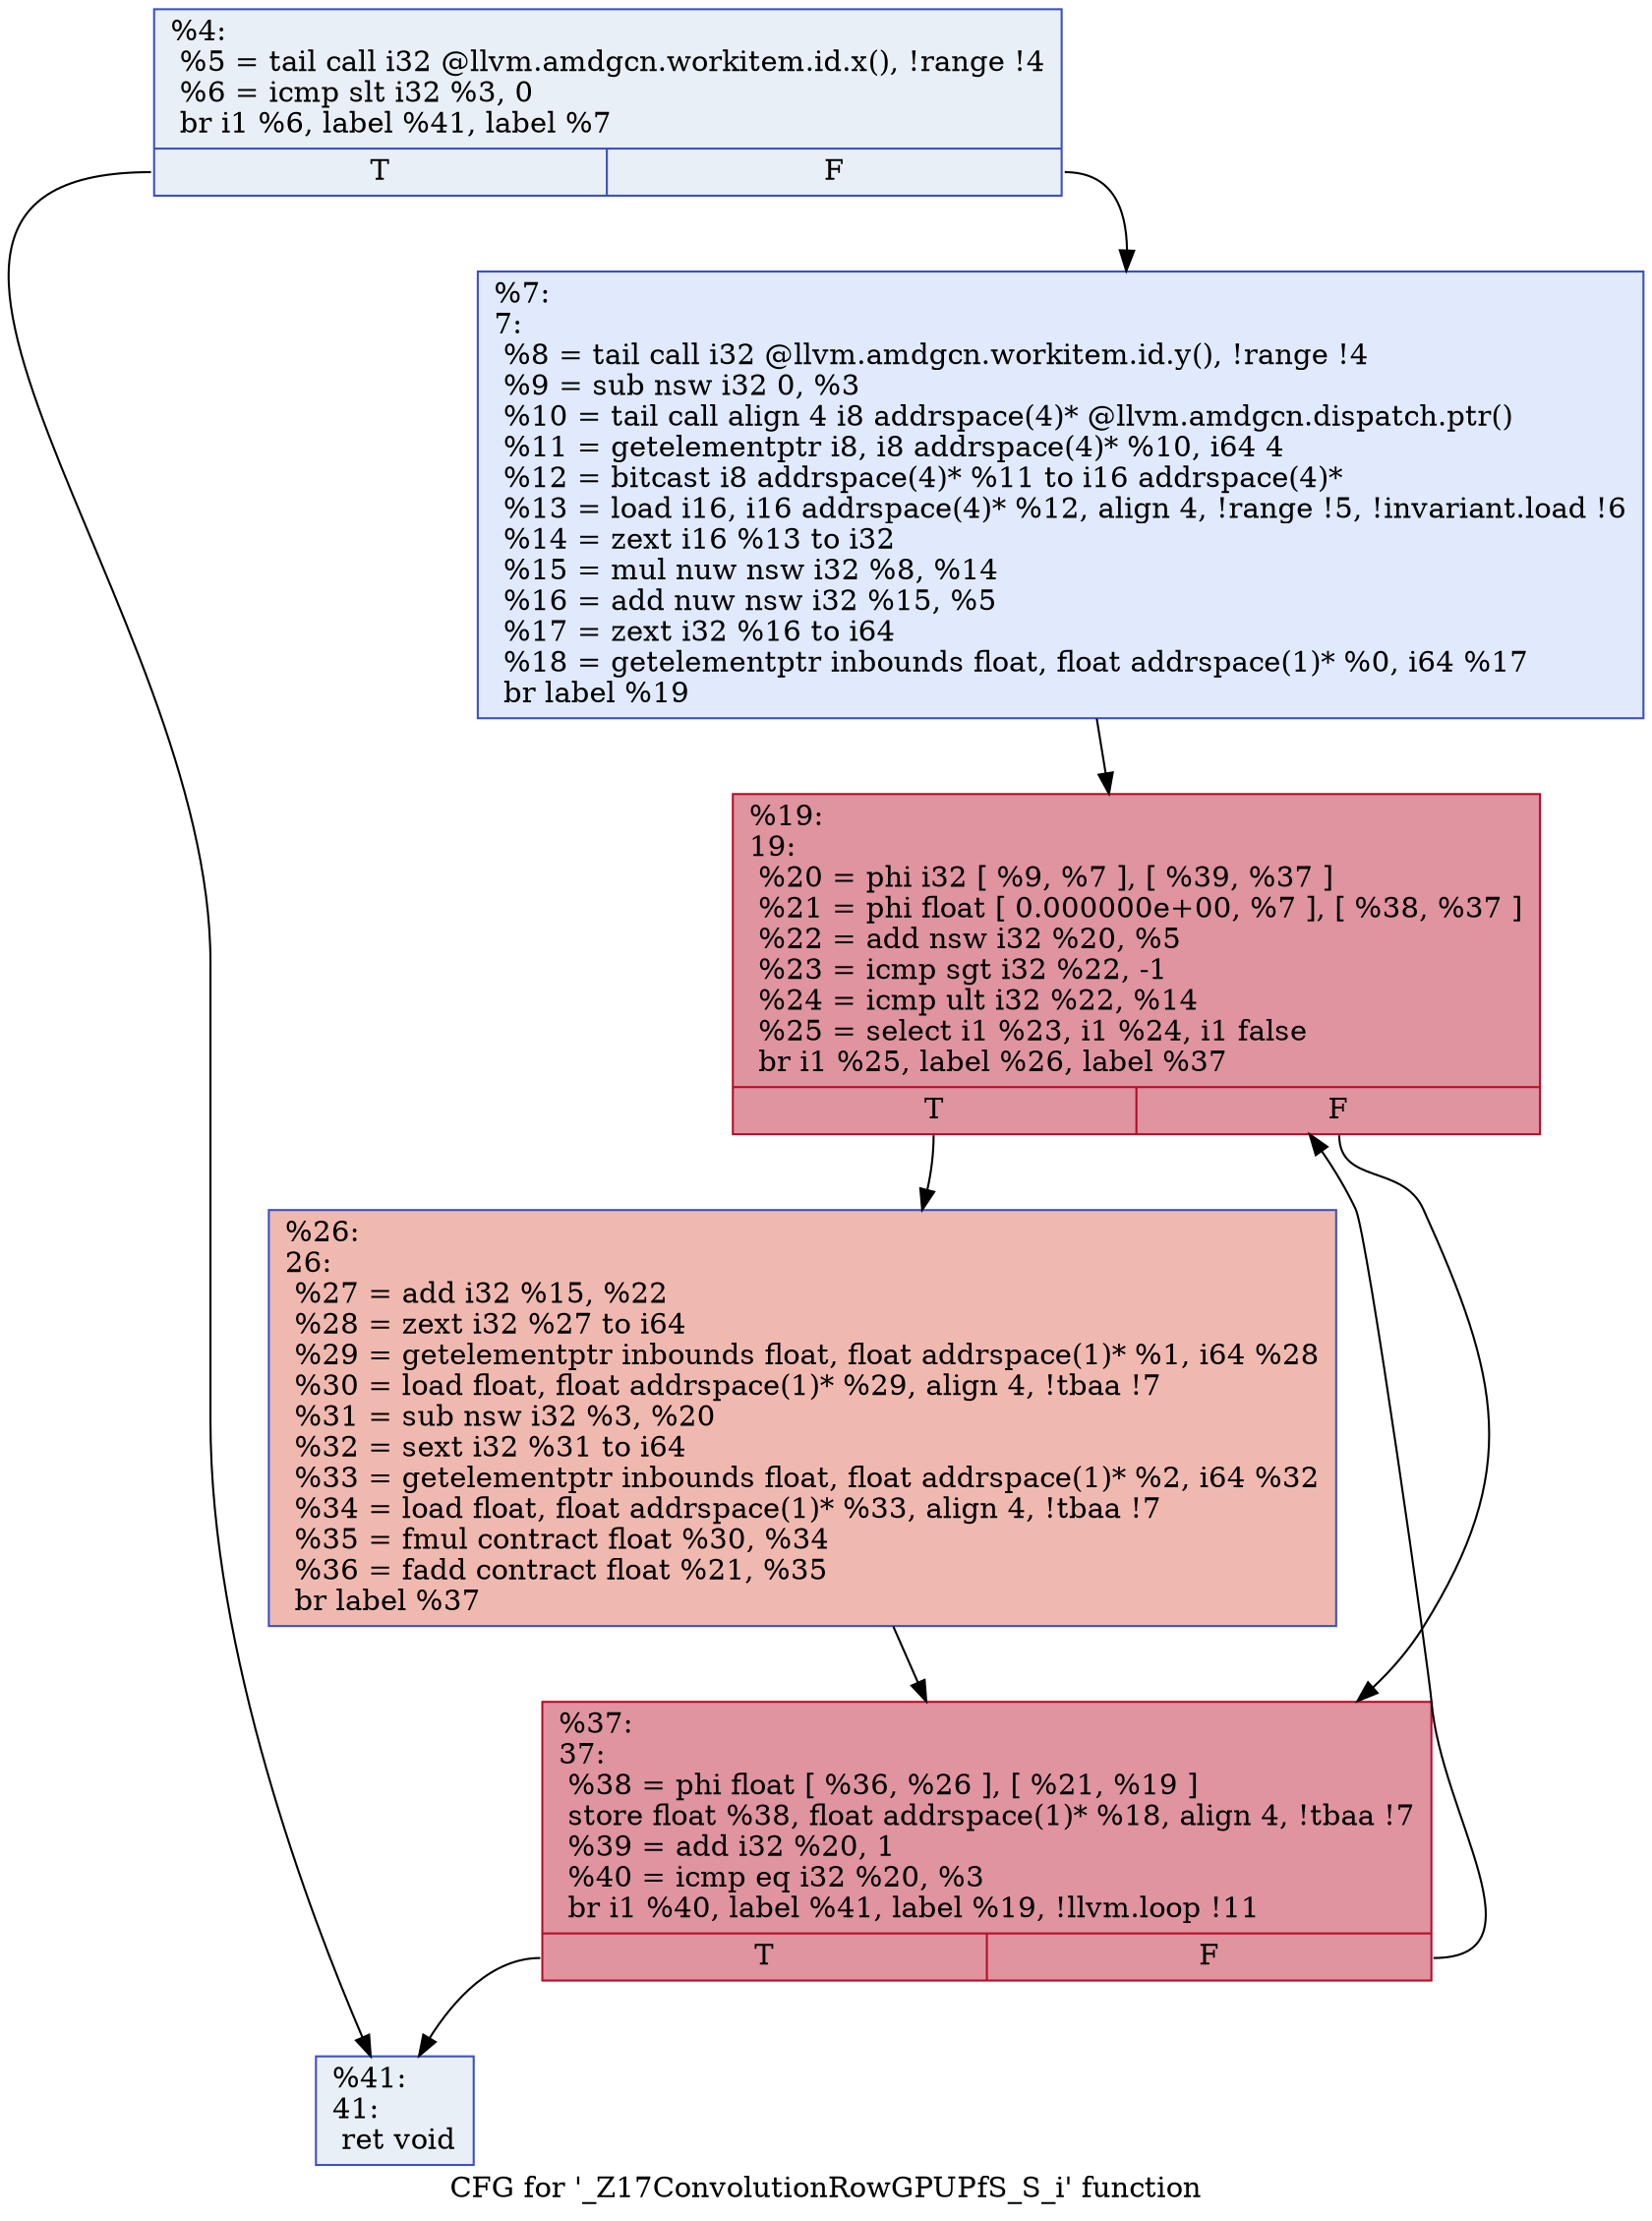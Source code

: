 digraph "CFG for '_Z17ConvolutionRowGPUPfS_S_i' function" {
	label="CFG for '_Z17ConvolutionRowGPUPfS_S_i' function";

	Node0x5982440 [shape=record,color="#3d50c3ff", style=filled, fillcolor="#cedaeb70",label="{%4:\l  %5 = tail call i32 @llvm.amdgcn.workitem.id.x(), !range !4\l  %6 = icmp slt i32 %3, 0\l  br i1 %6, label %41, label %7\l|{<s0>T|<s1>F}}"];
	Node0x5982440:s0 -> Node0x5983890;
	Node0x5982440:s1 -> Node0x5983920;
	Node0x5983920 [shape=record,color="#3d50c3ff", style=filled, fillcolor="#b9d0f970",label="{%7:\l7:                                                \l  %8 = tail call i32 @llvm.amdgcn.workitem.id.y(), !range !4\l  %9 = sub nsw i32 0, %3\l  %10 = tail call align 4 i8 addrspace(4)* @llvm.amdgcn.dispatch.ptr()\l  %11 = getelementptr i8, i8 addrspace(4)* %10, i64 4\l  %12 = bitcast i8 addrspace(4)* %11 to i16 addrspace(4)*\l  %13 = load i16, i16 addrspace(4)* %12, align 4, !range !5, !invariant.load !6\l  %14 = zext i16 %13 to i32\l  %15 = mul nuw nsw i32 %8, %14\l  %16 = add nuw nsw i32 %15, %5\l  %17 = zext i32 %16 to i64\l  %18 = getelementptr inbounds float, float addrspace(1)* %0, i64 %17\l  br label %19\l}"];
	Node0x5983920 -> Node0x5984d40;
	Node0x5984d40 [shape=record,color="#b70d28ff", style=filled, fillcolor="#b70d2870",label="{%19:\l19:                                               \l  %20 = phi i32 [ %9, %7 ], [ %39, %37 ]\l  %21 = phi float [ 0.000000e+00, %7 ], [ %38, %37 ]\l  %22 = add nsw i32 %20, %5\l  %23 = icmp sgt i32 %22, -1\l  %24 = icmp ult i32 %22, %14\l  %25 = select i1 %23, i1 %24, i1 false\l  br i1 %25, label %26, label %37\l|{<s0>T|<s1>F}}"];
	Node0x5984d40:s0 -> Node0x5985db0;
	Node0x5984d40:s1 -> Node0x5984e40;
	Node0x5985db0 [shape=record,color="#3d50c3ff", style=filled, fillcolor="#de614d70",label="{%26:\l26:                                               \l  %27 = add i32 %15, %22\l  %28 = zext i32 %27 to i64\l  %29 = getelementptr inbounds float, float addrspace(1)* %1, i64 %28\l  %30 = load float, float addrspace(1)* %29, align 4, !tbaa !7\l  %31 = sub nsw i32 %3, %20\l  %32 = sext i32 %31 to i64\l  %33 = getelementptr inbounds float, float addrspace(1)* %2, i64 %32\l  %34 = load float, float addrspace(1)* %33, align 4, !tbaa !7\l  %35 = fmul contract float %30, %34\l  %36 = fadd contract float %21, %35\l  br label %37\l}"];
	Node0x5985db0 -> Node0x5984e40;
	Node0x5984e40 [shape=record,color="#b70d28ff", style=filled, fillcolor="#b70d2870",label="{%37:\l37:                                               \l  %38 = phi float [ %36, %26 ], [ %21, %19 ]\l  store float %38, float addrspace(1)* %18, align 4, !tbaa !7\l  %39 = add i32 %20, 1\l  %40 = icmp eq i32 %20, %3\l  br i1 %40, label %41, label %19, !llvm.loop !11\l|{<s0>T|<s1>F}}"];
	Node0x5984e40:s0 -> Node0x5983890;
	Node0x5984e40:s1 -> Node0x5984d40;
	Node0x5983890 [shape=record,color="#3d50c3ff", style=filled, fillcolor="#cedaeb70",label="{%41:\l41:                                               \l  ret void\l}"];
}
